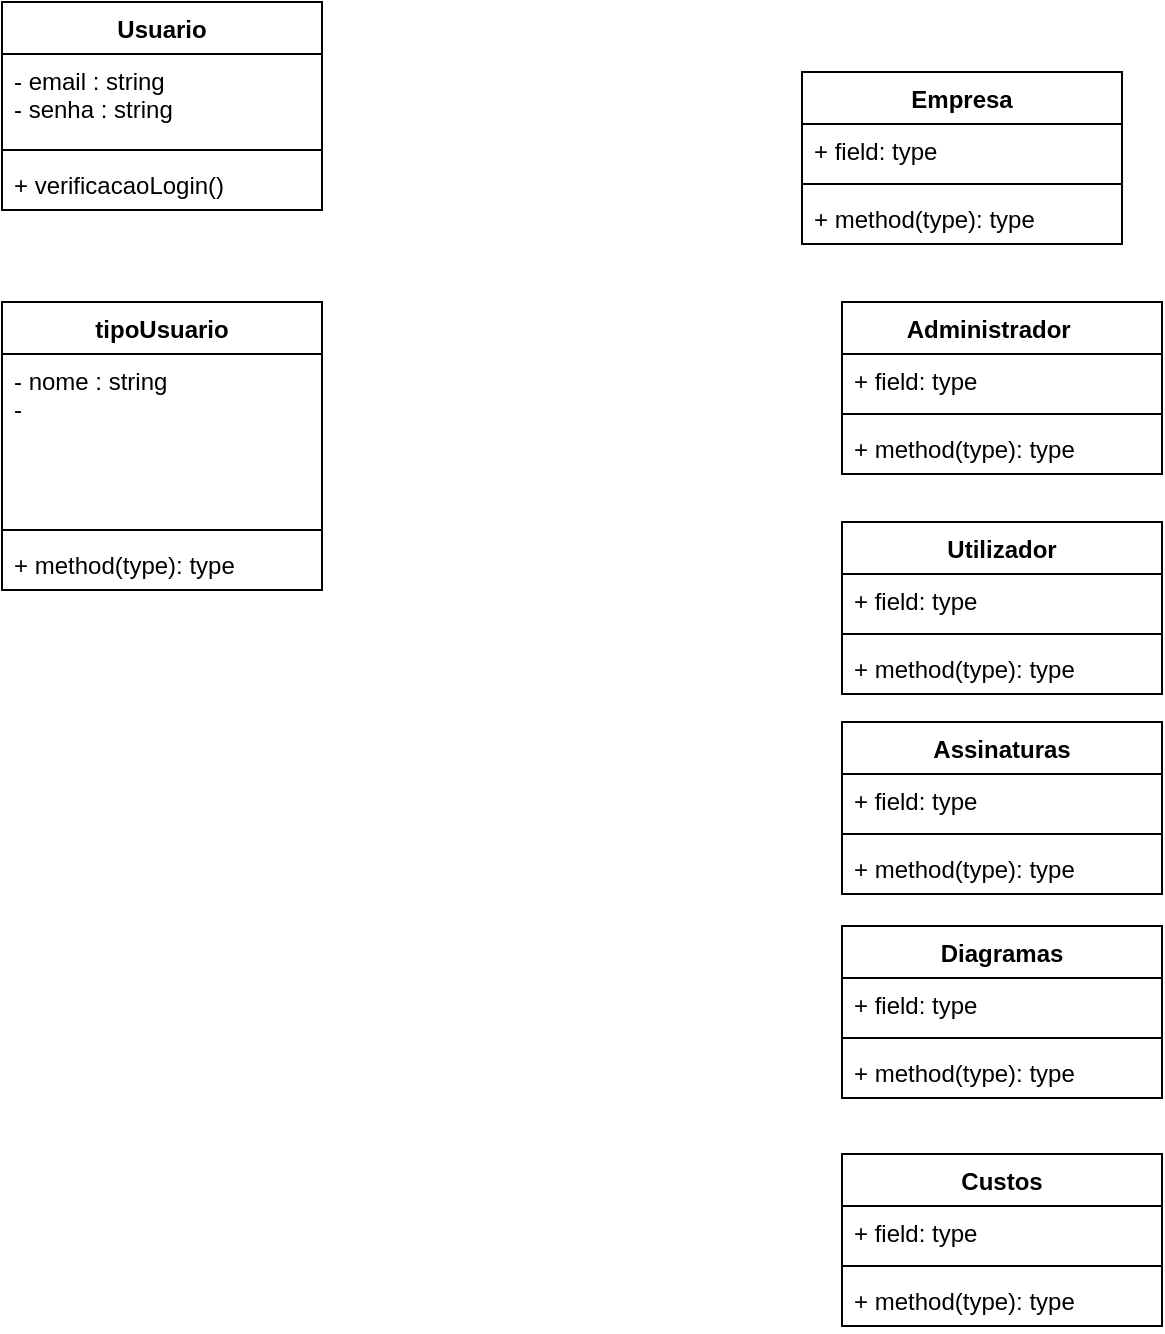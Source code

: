 <mxfile version="16.6.4" type="device"><diagram id="Ws5tLkcbgitstAjiGfub" name="Page-1"><mxGraphModel dx="1237" dy="690" grid="1" gridSize="10" guides="1" tooltips="1" connect="1" arrows="1" fold="1" page="1" pageScale="1" pageWidth="827" pageHeight="1169" math="0" shadow="0"><root><mxCell id="0"/><mxCell id="1" parent="0"/><mxCell id="v2LLXo_XewDJxZfMpjCZ-50" value="Empresa" style="swimlane;fontStyle=1;align=center;verticalAlign=top;childLayout=stackLayout;horizontal=1;startSize=26;horizontalStack=0;resizeParent=1;resizeParentMax=0;resizeLast=0;collapsible=1;marginBottom=0;" vertex="1" parent="1"><mxGeometry x="490" y="115" width="160" height="86" as="geometry"/></mxCell><mxCell id="v2LLXo_XewDJxZfMpjCZ-51" value="+ field: type" style="text;strokeColor=none;fillColor=none;align=left;verticalAlign=top;spacingLeft=4;spacingRight=4;overflow=hidden;rotatable=0;points=[[0,0.5],[1,0.5]];portConstraint=eastwest;" vertex="1" parent="v2LLXo_XewDJxZfMpjCZ-50"><mxGeometry y="26" width="160" height="26" as="geometry"/></mxCell><mxCell id="v2LLXo_XewDJxZfMpjCZ-52" value="" style="line;strokeWidth=1;fillColor=none;align=left;verticalAlign=middle;spacingTop=-1;spacingLeft=3;spacingRight=3;rotatable=0;labelPosition=right;points=[];portConstraint=eastwest;" vertex="1" parent="v2LLXo_XewDJxZfMpjCZ-50"><mxGeometry y="52" width="160" height="8" as="geometry"/></mxCell><mxCell id="v2LLXo_XewDJxZfMpjCZ-53" value="+ method(type): type" style="text;strokeColor=none;fillColor=none;align=left;verticalAlign=top;spacingLeft=4;spacingRight=4;overflow=hidden;rotatable=0;points=[[0,0.5],[1,0.5]];portConstraint=eastwest;" vertex="1" parent="v2LLXo_XewDJxZfMpjCZ-50"><mxGeometry y="60" width="160" height="26" as="geometry"/></mxCell><mxCell id="v2LLXo_XewDJxZfMpjCZ-54" value="tipoUsuario" style="swimlane;fontStyle=1;align=center;verticalAlign=top;childLayout=stackLayout;horizontal=1;startSize=26;horizontalStack=0;resizeParent=1;resizeParentMax=0;resizeLast=0;collapsible=1;marginBottom=0;" vertex="1" parent="1"><mxGeometry x="90" y="230" width="160" height="144" as="geometry"/></mxCell><mxCell id="v2LLXo_XewDJxZfMpjCZ-55" value="- nome : string&#10;- " style="text;strokeColor=none;fillColor=none;align=left;verticalAlign=top;spacingLeft=4;spacingRight=4;overflow=hidden;rotatable=0;points=[[0,0.5],[1,0.5]];portConstraint=eastwest;" vertex="1" parent="v2LLXo_XewDJxZfMpjCZ-54"><mxGeometry y="26" width="160" height="84" as="geometry"/></mxCell><mxCell id="v2LLXo_XewDJxZfMpjCZ-56" value="" style="line;strokeWidth=1;fillColor=none;align=left;verticalAlign=middle;spacingTop=-1;spacingLeft=3;spacingRight=3;rotatable=0;labelPosition=right;points=[];portConstraint=eastwest;" vertex="1" parent="v2LLXo_XewDJxZfMpjCZ-54"><mxGeometry y="110" width="160" height="8" as="geometry"/></mxCell><mxCell id="v2LLXo_XewDJxZfMpjCZ-57" value="+ method(type): type" style="text;strokeColor=none;fillColor=none;align=left;verticalAlign=top;spacingLeft=4;spacingRight=4;overflow=hidden;rotatable=0;points=[[0,0.5],[1,0.5]];portConstraint=eastwest;" vertex="1" parent="v2LLXo_XewDJxZfMpjCZ-54"><mxGeometry y="118" width="160" height="26" as="geometry"/></mxCell><mxCell id="v2LLXo_XewDJxZfMpjCZ-58" value="Usuario" style="swimlane;fontStyle=1;align=center;verticalAlign=top;childLayout=stackLayout;horizontal=1;startSize=26;horizontalStack=0;resizeParent=1;resizeParentMax=0;resizeLast=0;collapsible=1;marginBottom=0;" vertex="1" parent="1"><mxGeometry x="90" y="80" width="160" height="104" as="geometry"/></mxCell><mxCell id="v2LLXo_XewDJxZfMpjCZ-59" value="- email : string&#10;- senha : string" style="text;strokeColor=none;fillColor=none;align=left;verticalAlign=top;spacingLeft=4;spacingRight=4;overflow=hidden;rotatable=0;points=[[0,0.5],[1,0.5]];portConstraint=eastwest;" vertex="1" parent="v2LLXo_XewDJxZfMpjCZ-58"><mxGeometry y="26" width="160" height="44" as="geometry"/></mxCell><mxCell id="v2LLXo_XewDJxZfMpjCZ-60" value="" style="line;strokeWidth=1;fillColor=none;align=left;verticalAlign=middle;spacingTop=-1;spacingLeft=3;spacingRight=3;rotatable=0;labelPosition=right;points=[];portConstraint=eastwest;" vertex="1" parent="v2LLXo_XewDJxZfMpjCZ-58"><mxGeometry y="70" width="160" height="8" as="geometry"/></mxCell><mxCell id="v2LLXo_XewDJxZfMpjCZ-61" value="+ verificacaoLogin()" style="text;strokeColor=none;fillColor=none;align=left;verticalAlign=top;spacingLeft=4;spacingRight=4;overflow=hidden;rotatable=0;points=[[0,0.5],[1,0.5]];portConstraint=eastwest;" vertex="1" parent="v2LLXo_XewDJxZfMpjCZ-58"><mxGeometry y="78" width="160" height="26" as="geometry"/></mxCell><mxCell id="v2LLXo_XewDJxZfMpjCZ-62" value="Administrador    " style="swimlane;fontStyle=1;align=center;verticalAlign=top;childLayout=stackLayout;horizontal=1;startSize=26;horizontalStack=0;resizeParent=1;resizeParentMax=0;resizeLast=0;collapsible=1;marginBottom=0;" vertex="1" parent="1"><mxGeometry x="510" y="230" width="160" height="86" as="geometry"/></mxCell><mxCell id="v2LLXo_XewDJxZfMpjCZ-63" value="+ field: type" style="text;strokeColor=none;fillColor=none;align=left;verticalAlign=top;spacingLeft=4;spacingRight=4;overflow=hidden;rotatable=0;points=[[0,0.5],[1,0.5]];portConstraint=eastwest;" vertex="1" parent="v2LLXo_XewDJxZfMpjCZ-62"><mxGeometry y="26" width="160" height="26" as="geometry"/></mxCell><mxCell id="v2LLXo_XewDJxZfMpjCZ-64" value="" style="line;strokeWidth=1;fillColor=none;align=left;verticalAlign=middle;spacingTop=-1;spacingLeft=3;spacingRight=3;rotatable=0;labelPosition=right;points=[];portConstraint=eastwest;" vertex="1" parent="v2LLXo_XewDJxZfMpjCZ-62"><mxGeometry y="52" width="160" height="8" as="geometry"/></mxCell><mxCell id="v2LLXo_XewDJxZfMpjCZ-65" value="+ method(type): type" style="text;strokeColor=none;fillColor=none;align=left;verticalAlign=top;spacingLeft=4;spacingRight=4;overflow=hidden;rotatable=0;points=[[0,0.5],[1,0.5]];portConstraint=eastwest;" vertex="1" parent="v2LLXo_XewDJxZfMpjCZ-62"><mxGeometry y="60" width="160" height="26" as="geometry"/></mxCell><mxCell id="v2LLXo_XewDJxZfMpjCZ-66" value="Utilizador" style="swimlane;fontStyle=1;align=center;verticalAlign=top;childLayout=stackLayout;horizontal=1;startSize=26;horizontalStack=0;resizeParent=1;resizeParentMax=0;resizeLast=0;collapsible=1;marginBottom=0;" vertex="1" parent="1"><mxGeometry x="510" y="340" width="160" height="86" as="geometry"/></mxCell><mxCell id="v2LLXo_XewDJxZfMpjCZ-67" value="+ field: type" style="text;strokeColor=none;fillColor=none;align=left;verticalAlign=top;spacingLeft=4;spacingRight=4;overflow=hidden;rotatable=0;points=[[0,0.5],[1,0.5]];portConstraint=eastwest;" vertex="1" parent="v2LLXo_XewDJxZfMpjCZ-66"><mxGeometry y="26" width="160" height="26" as="geometry"/></mxCell><mxCell id="v2LLXo_XewDJxZfMpjCZ-68" value="" style="line;strokeWidth=1;fillColor=none;align=left;verticalAlign=middle;spacingTop=-1;spacingLeft=3;spacingRight=3;rotatable=0;labelPosition=right;points=[];portConstraint=eastwest;" vertex="1" parent="v2LLXo_XewDJxZfMpjCZ-66"><mxGeometry y="52" width="160" height="8" as="geometry"/></mxCell><mxCell id="v2LLXo_XewDJxZfMpjCZ-69" value="+ method(type): type" style="text;strokeColor=none;fillColor=none;align=left;verticalAlign=top;spacingLeft=4;spacingRight=4;overflow=hidden;rotatable=0;points=[[0,0.5],[1,0.5]];portConstraint=eastwest;" vertex="1" parent="v2LLXo_XewDJxZfMpjCZ-66"><mxGeometry y="60" width="160" height="26" as="geometry"/></mxCell><mxCell id="v2LLXo_XewDJxZfMpjCZ-70" value="Assinaturas" style="swimlane;fontStyle=1;align=center;verticalAlign=top;childLayout=stackLayout;horizontal=1;startSize=26;horizontalStack=0;resizeParent=1;resizeParentMax=0;resizeLast=0;collapsible=1;marginBottom=0;" vertex="1" parent="1"><mxGeometry x="510" y="440" width="160" height="86" as="geometry"/></mxCell><mxCell id="v2LLXo_XewDJxZfMpjCZ-71" value="+ field: type" style="text;strokeColor=none;fillColor=none;align=left;verticalAlign=top;spacingLeft=4;spacingRight=4;overflow=hidden;rotatable=0;points=[[0,0.5],[1,0.5]];portConstraint=eastwest;" vertex="1" parent="v2LLXo_XewDJxZfMpjCZ-70"><mxGeometry y="26" width="160" height="26" as="geometry"/></mxCell><mxCell id="v2LLXo_XewDJxZfMpjCZ-72" value="" style="line;strokeWidth=1;fillColor=none;align=left;verticalAlign=middle;spacingTop=-1;spacingLeft=3;spacingRight=3;rotatable=0;labelPosition=right;points=[];portConstraint=eastwest;" vertex="1" parent="v2LLXo_XewDJxZfMpjCZ-70"><mxGeometry y="52" width="160" height="8" as="geometry"/></mxCell><mxCell id="v2LLXo_XewDJxZfMpjCZ-73" value="+ method(type): type" style="text;strokeColor=none;fillColor=none;align=left;verticalAlign=top;spacingLeft=4;spacingRight=4;overflow=hidden;rotatable=0;points=[[0,0.5],[1,0.5]];portConstraint=eastwest;" vertex="1" parent="v2LLXo_XewDJxZfMpjCZ-70"><mxGeometry y="60" width="160" height="26" as="geometry"/></mxCell><mxCell id="v2LLXo_XewDJxZfMpjCZ-74" value="Diagramas" style="swimlane;fontStyle=1;align=center;verticalAlign=top;childLayout=stackLayout;horizontal=1;startSize=26;horizontalStack=0;resizeParent=1;resizeParentMax=0;resizeLast=0;collapsible=1;marginBottom=0;" vertex="1" parent="1"><mxGeometry x="510" y="542" width="160" height="86" as="geometry"/></mxCell><mxCell id="v2LLXo_XewDJxZfMpjCZ-75" value="+ field: type" style="text;strokeColor=none;fillColor=none;align=left;verticalAlign=top;spacingLeft=4;spacingRight=4;overflow=hidden;rotatable=0;points=[[0,0.5],[1,0.5]];portConstraint=eastwest;" vertex="1" parent="v2LLXo_XewDJxZfMpjCZ-74"><mxGeometry y="26" width="160" height="26" as="geometry"/></mxCell><mxCell id="v2LLXo_XewDJxZfMpjCZ-76" value="" style="line;strokeWidth=1;fillColor=none;align=left;verticalAlign=middle;spacingTop=-1;spacingLeft=3;spacingRight=3;rotatable=0;labelPosition=right;points=[];portConstraint=eastwest;" vertex="1" parent="v2LLXo_XewDJxZfMpjCZ-74"><mxGeometry y="52" width="160" height="8" as="geometry"/></mxCell><mxCell id="v2LLXo_XewDJxZfMpjCZ-77" value="+ method(type): type" style="text;strokeColor=none;fillColor=none;align=left;verticalAlign=top;spacingLeft=4;spacingRight=4;overflow=hidden;rotatable=0;points=[[0,0.5],[1,0.5]];portConstraint=eastwest;" vertex="1" parent="v2LLXo_XewDJxZfMpjCZ-74"><mxGeometry y="60" width="160" height="26" as="geometry"/></mxCell><mxCell id="v2LLXo_XewDJxZfMpjCZ-78" value="Custos" style="swimlane;fontStyle=1;align=center;verticalAlign=top;childLayout=stackLayout;horizontal=1;startSize=26;horizontalStack=0;resizeParent=1;resizeParentMax=0;resizeLast=0;collapsible=1;marginBottom=0;" vertex="1" parent="1"><mxGeometry x="510" y="656" width="160" height="86" as="geometry"/></mxCell><mxCell id="v2LLXo_XewDJxZfMpjCZ-79" value="+ field: type" style="text;strokeColor=none;fillColor=none;align=left;verticalAlign=top;spacingLeft=4;spacingRight=4;overflow=hidden;rotatable=0;points=[[0,0.5],[1,0.5]];portConstraint=eastwest;" vertex="1" parent="v2LLXo_XewDJxZfMpjCZ-78"><mxGeometry y="26" width="160" height="26" as="geometry"/></mxCell><mxCell id="v2LLXo_XewDJxZfMpjCZ-80" value="" style="line;strokeWidth=1;fillColor=none;align=left;verticalAlign=middle;spacingTop=-1;spacingLeft=3;spacingRight=3;rotatable=0;labelPosition=right;points=[];portConstraint=eastwest;" vertex="1" parent="v2LLXo_XewDJxZfMpjCZ-78"><mxGeometry y="52" width="160" height="8" as="geometry"/></mxCell><mxCell id="v2LLXo_XewDJxZfMpjCZ-81" value="+ method(type): type" style="text;strokeColor=none;fillColor=none;align=left;verticalAlign=top;spacingLeft=4;spacingRight=4;overflow=hidden;rotatable=0;points=[[0,0.5],[1,0.5]];portConstraint=eastwest;" vertex="1" parent="v2LLXo_XewDJxZfMpjCZ-78"><mxGeometry y="60" width="160" height="26" as="geometry"/></mxCell></root></mxGraphModel></diagram></mxfile>